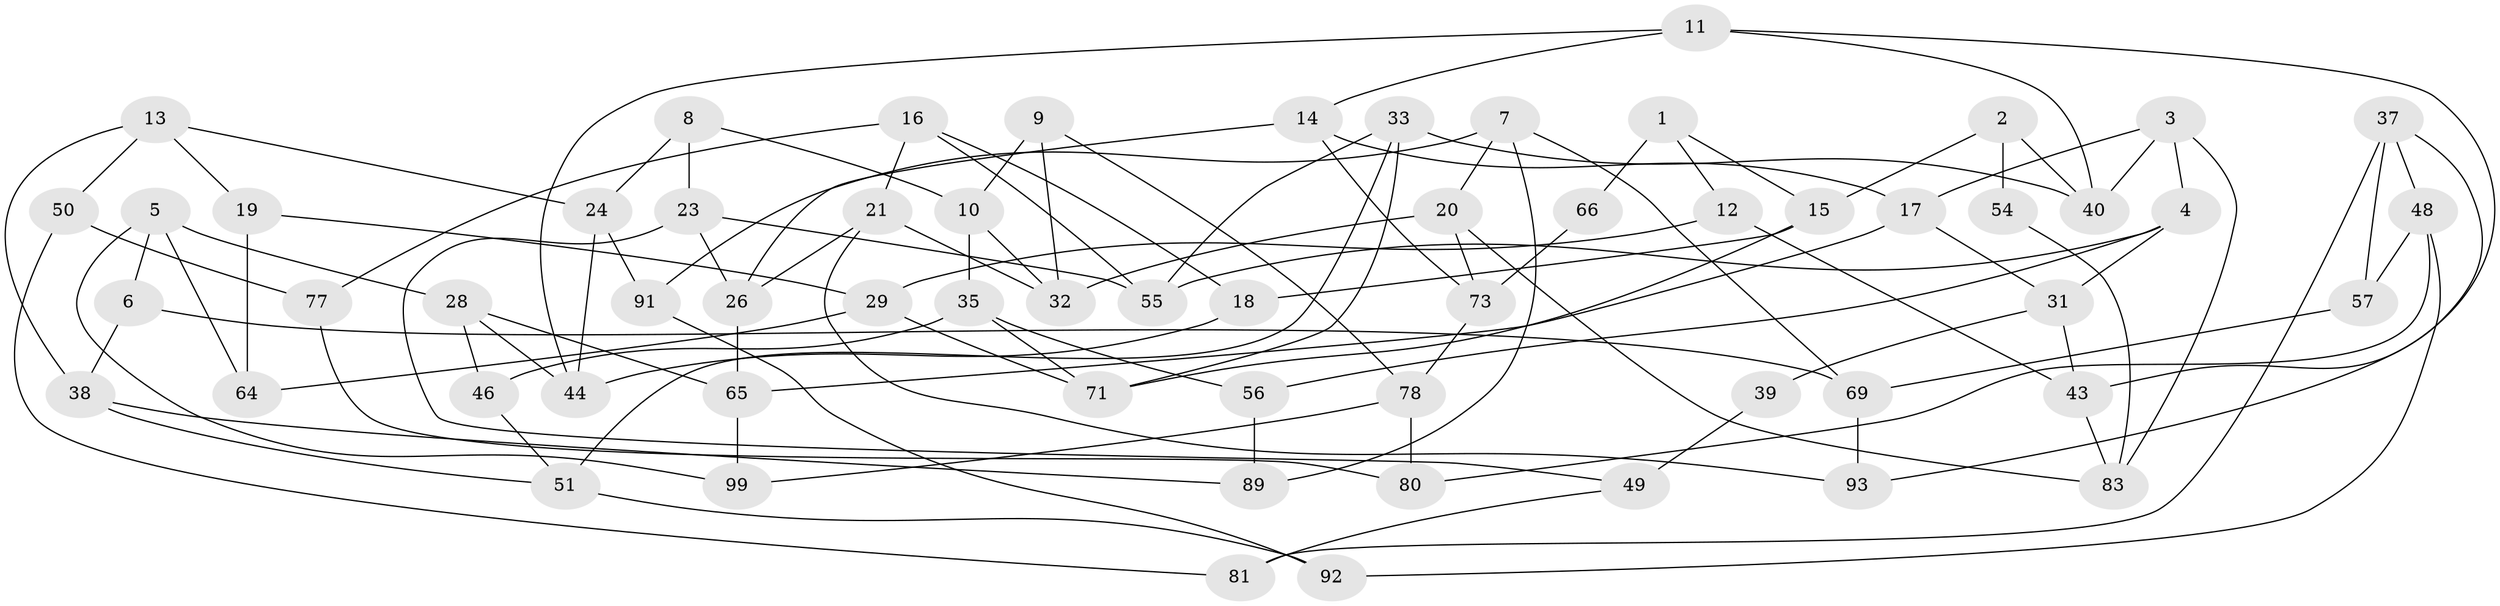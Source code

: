 // original degree distribution, {3: 1.0}
// Generated by graph-tools (version 1.1) at 2025/11/02/21/25 10:11:15]
// undirected, 61 vertices, 108 edges
graph export_dot {
graph [start="1"]
  node [color=gray90,style=filled];
  1 [super="+41"];
  2 [super="+75"];
  3 [super="+25"];
  4 [super="+85"];
  5 [super="+98"];
  6;
  7 [super="+45"];
  8;
  9;
  10 [super="+30"];
  11 [super="+36"];
  12;
  13 [super="+70"];
  14 [super="+34"];
  15 [super="+22"];
  16 [super="+27"];
  17 [super="+62"];
  18;
  19;
  20 [super="+58"];
  21 [super="+82"];
  23 [super="+63"];
  24 [super="+96"];
  26 [super="+72"];
  28 [super="+42"];
  29 [super="+68"];
  31 [super="+59"];
  32 [super="+61"];
  33 [super="+60"];
  35 [super="+86"];
  37 [super="+52"];
  38 [super="+88"];
  39;
  40 [super="+100"];
  43 [super="+47"];
  44 [super="+53"];
  46;
  48 [super="+74"];
  49 [super="+79"];
  50;
  51 [super="+87"];
  54;
  55 [super="+67"];
  56;
  57;
  64;
  65 [super="+97"];
  66;
  69 [super="+76"];
  71 [super="+95"];
  73 [super="+84"];
  77;
  78 [super="+94"];
  80;
  81;
  83 [super="+90"];
  89;
  91;
  92;
  93;
  99;
  1 -- 66 [weight=2];
  1 -- 12;
  1 -- 15;
  2 -- 54 [weight=2];
  2 -- 15;
  2 -- 40;
  3 -- 83;
  3 -- 4;
  3 -- 17;
  3 -- 40;
  4 -- 55;
  4 -- 56;
  4 -- 31;
  5 -- 99;
  5 -- 6;
  5 -- 64;
  5 -- 28;
  6 -- 69;
  6 -- 38;
  7 -- 89;
  7 -- 91;
  7 -- 20;
  7 -- 69;
  8 -- 24;
  8 -- 10;
  8 -- 23;
  9 -- 78;
  9 -- 10;
  9 -- 32;
  10 -- 32;
  10 -- 35;
  11 -- 14;
  11 -- 43;
  11 -- 44;
  11 -- 40;
  12 -- 43;
  12 -- 29;
  13 -- 38;
  13 -- 50;
  13 -- 24;
  13 -- 19;
  14 -- 26;
  14 -- 17;
  14 -- 73;
  15 -- 71;
  15 -- 18;
  16 -- 21;
  16 -- 18;
  16 -- 77;
  16 -- 55;
  17 -- 65;
  17 -- 31;
  18 -- 44;
  19 -- 64;
  19 -- 29;
  20 -- 32;
  20 -- 83;
  20 -- 73;
  21 -- 32;
  21 -- 93;
  21 -- 26;
  23 -- 49;
  23 -- 26;
  23 -- 55;
  24 -- 91;
  24 -- 44;
  26 -- 65;
  28 -- 46;
  28 -- 44;
  28 -- 65;
  29 -- 71;
  29 -- 64;
  31 -- 43;
  31 -- 39;
  33 -- 40;
  33 -- 55;
  33 -- 51;
  33 -- 71;
  35 -- 71;
  35 -- 56;
  35 -- 46;
  37 -- 48;
  37 -- 57;
  37 -- 81;
  37 -- 93;
  38 -- 89;
  38 -- 51;
  39 -- 49 [weight=2];
  43 -- 83;
  46 -- 51;
  48 -- 80;
  48 -- 57;
  48 -- 92;
  49 -- 81;
  50 -- 77;
  50 -- 81;
  51 -- 92;
  54 -- 83;
  56 -- 89;
  57 -- 69;
  65 -- 99;
  66 -- 73;
  69 -- 93;
  73 -- 78;
  77 -- 80;
  78 -- 99;
  78 -- 80;
  91 -- 92;
}
